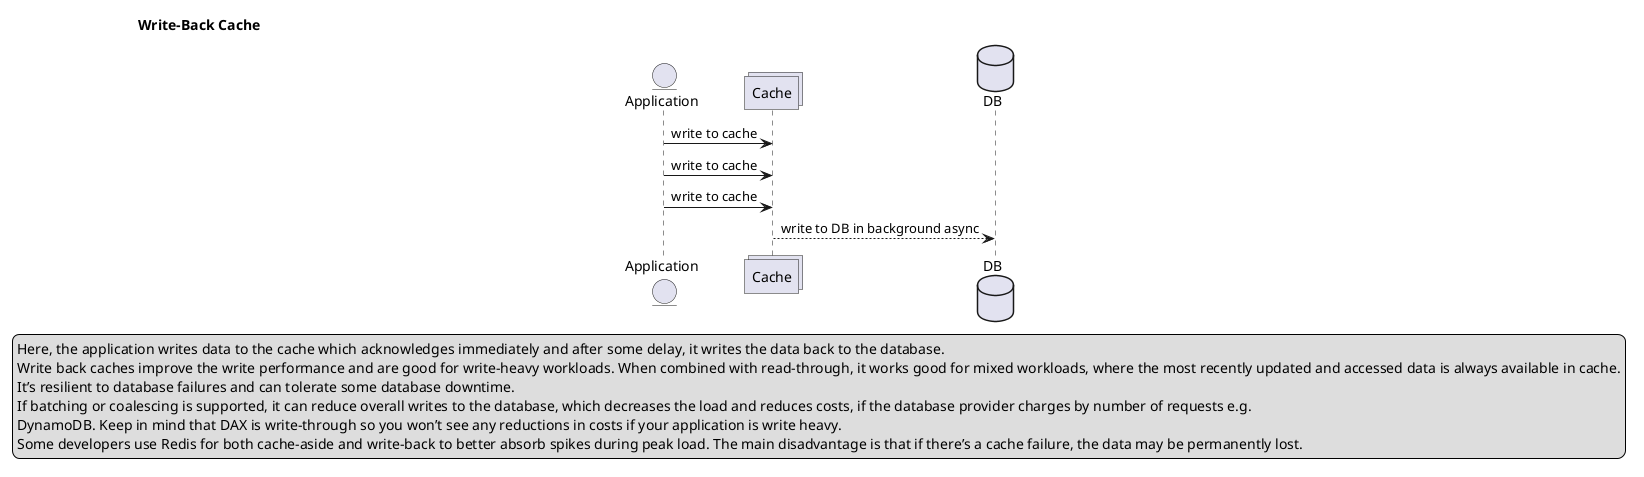 @startuml

entity Application
collections Cache
database DB
'autonumber

title Write-Back Cache
Application -> Cache : write to cache
Application -> Cache : write to cache
Application -> Cache : write to cache
Cache --> DB : write to DB in background async
legend
    Here, the application writes data to the cache which acknowledges immediately and after some delay, it writes the data back to the database.
    Write back caches improve the write performance and are good for write-heavy workloads. When combined with read-through, it works good for mixed workloads, where the most recently updated and accessed data is always available in cache.
    It’s resilient to database failures and can tolerate some database downtime.
    If batching or coalescing is supported, it can reduce overall writes to the database, which decreases the load and reduces costs, if the database provider charges by number of requests e.g.
    DynamoDB. Keep in mind that DAX is write-through so you won’t see any reductions in costs if your application is write heavy.
    Some developers use Redis for both cache-aside and write-back to better absorb spikes during peak load. The main disadvantage is that if there’s a cache failure, the data may be permanently lost.
end legend

@enduml
